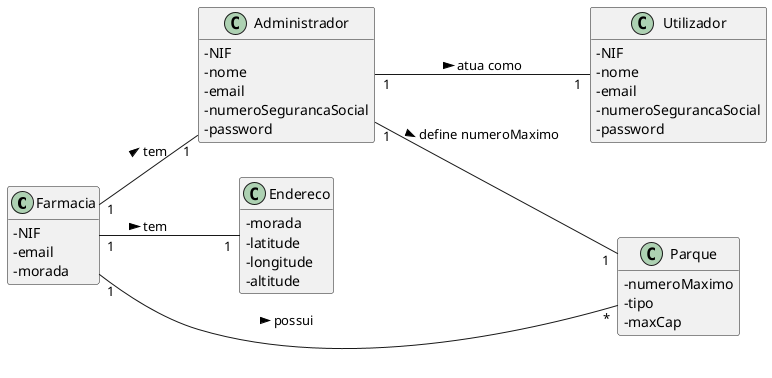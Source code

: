 @startuml
skinparam classAttributeIconSize 0
hide methods
left to right direction

class Farmacia {
  -NIF
  -email
  -morada
}

class Utilizador {
  -NIF
  -nome
  -email
  -numeroSegurancaSocial
  -password
}

class Administrador {
  -NIF
  -nome
  -email
  -numeroSegurancaSocial
  -password
}

class Endereco {
  -morada
  -latitude
  -longitude
  -altitude
}

class Parque {
  -numeroMaximo
  -tipo
  -maxCap
}

Administrador "1" -- "1" Utilizador: atua como >
Administrador "1" -- "1" Parque: define numeroMaximo >
Farmacia "1" -- "*" Parque: possui >
Farmacia "1" -- "1" Endereco: tem >
Farmacia "1" -- "1" Administrador: tem >

@enduml